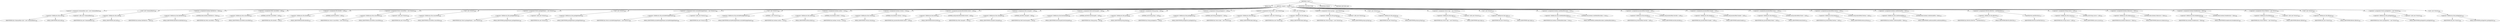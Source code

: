digraph "&lt;init&gt;" {  
"4816" [label = <(METHOD,&lt;init&gt;)> ]
"4817" [label = <(PARAM,this)> ]
"4818" [label = <(BLOCK,&lt;empty&gt;,&lt;empty&gt;)> ]
"4819" [label = <(&lt;operator&gt;.assignment,Commandline cmd = new Commandline())<SUB>395</SUB>> ]
"4820" [label = <(&lt;operator&gt;.fieldAccess,this.cmd)<SUB>395</SUB>> ]
"4821" [label = <(IDENTIFIER,this,Commandline cmd = new Commandline())<SUB>395</SUB>> ]
"4822" [label = <(FIELD_IDENTIFIER,cmd,cmd)<SUB>395</SUB>> ]
"4823" [label = <(&lt;operator&gt;.alloc,new Commandline())<SUB>395</SUB>> ]
"4824" [label = <(&lt;init&gt;,new Commandline())<SUB>395</SUB>> ]
"4825" [label = <(&lt;operator&gt;.fieldAccess,this.cmd)<SUB>395</SUB>> ]
"4826" [label = <(IDENTIFIER,this,new Commandline())<SUB>395</SUB>> ]
"4827" [label = <(FIELD_IDENTIFIER,cmd,cmd)<SUB>395</SUB>> ]
"4828" [label = <(&lt;operator&gt;.assignment,boolean failOnError = false)<SUB>455</SUB>> ]
"4829" [label = <(&lt;operator&gt;.fieldAccess,this.failOnError)<SUB>455</SUB>> ]
"4830" [label = <(IDENTIFIER,this,boolean failOnError = false)<SUB>455</SUB>> ]
"4831" [label = <(FIELD_IDENTIFIER,failOnError,failOnError)<SUB>455</SUB>> ]
"4832" [label = <(LITERAL,false,boolean failOnError = false)<SUB>455</SUB>> ]
"4833" [label = <(&lt;operator&gt;.assignment,Path sourcePath = null)<SUB>456</SUB>> ]
"4834" [label = <(&lt;operator&gt;.fieldAccess,this.sourcePath)<SUB>456</SUB>> ]
"4835" [label = <(IDENTIFIER,this,Path sourcePath = null)<SUB>456</SUB>> ]
"4836" [label = <(FIELD_IDENTIFIER,sourcePath,sourcePath)<SUB>456</SUB>> ]
"4837" [label = <(LITERAL,null,Path sourcePath = null)<SUB>456</SUB>> ]
"4838" [label = <(&lt;operator&gt;.assignment,File destDir = null)<SUB>457</SUB>> ]
"4839" [label = <(&lt;operator&gt;.fieldAccess,this.destDir)<SUB>457</SUB>> ]
"4840" [label = <(IDENTIFIER,this,File destDir = null)<SUB>457</SUB>> ]
"4841" [label = <(FIELD_IDENTIFIER,destDir,destDir)<SUB>457</SUB>> ]
"4842" [label = <(LITERAL,null,File destDir = null)<SUB>457</SUB>> ]
"4843" [label = <(&lt;operator&gt;.assignment,Vector sourceFiles = new Vector())<SUB>458</SUB>> ]
"4844" [label = <(&lt;operator&gt;.fieldAccess,this.sourceFiles)<SUB>458</SUB>> ]
"4845" [label = <(IDENTIFIER,this,Vector sourceFiles = new Vector())<SUB>458</SUB>> ]
"4846" [label = <(FIELD_IDENTIFIER,sourceFiles,sourceFiles)<SUB>458</SUB>> ]
"4847" [label = <(&lt;operator&gt;.alloc,new Vector())<SUB>458</SUB>> ]
"4848" [label = <(&lt;init&gt;,new Vector())<SUB>458</SUB>> ]
"4849" [label = <(&lt;operator&gt;.fieldAccess,this.sourceFiles)<SUB>458</SUB>> ]
"4850" [label = <(IDENTIFIER,this,new Vector())<SUB>458</SUB>> ]
"4851" [label = <(FIELD_IDENTIFIER,sourceFiles,sourceFiles)<SUB>458</SUB>> ]
"4852" [label = <(&lt;operator&gt;.assignment,Vector packageNames = new Vector())<SUB>459</SUB>> ]
"4853" [label = <(&lt;operator&gt;.fieldAccess,this.packageNames)<SUB>459</SUB>> ]
"4854" [label = <(IDENTIFIER,this,Vector packageNames = new Vector())<SUB>459</SUB>> ]
"4855" [label = <(FIELD_IDENTIFIER,packageNames,packageNames)<SUB>459</SUB>> ]
"4856" [label = <(&lt;operator&gt;.alloc,new Vector())<SUB>459</SUB>> ]
"4857" [label = <(&lt;init&gt;,new Vector())<SUB>459</SUB>> ]
"4858" [label = <(&lt;operator&gt;.fieldAccess,this.packageNames)<SUB>459</SUB>> ]
"4859" [label = <(IDENTIFIER,this,new Vector())<SUB>459</SUB>> ]
"4860" [label = <(FIELD_IDENTIFIER,packageNames,packageNames)<SUB>459</SUB>> ]
"4861" [label = <(&lt;operator&gt;.assignment,Vector excludePackageNames = new Vector(1))<SUB>460</SUB>> ]
"4862" [label = <(&lt;operator&gt;.fieldAccess,this.excludePackageNames)<SUB>460</SUB>> ]
"4863" [label = <(IDENTIFIER,this,Vector excludePackageNames = new Vector(1))<SUB>460</SUB>> ]
"4864" [label = <(FIELD_IDENTIFIER,excludePackageNames,excludePackageNames)<SUB>460</SUB>> ]
"4865" [label = <(&lt;operator&gt;.alloc,new Vector(1))<SUB>460</SUB>> ]
"4866" [label = <(&lt;init&gt;,new Vector(1))<SUB>460</SUB>> ]
"4867" [label = <(&lt;operator&gt;.fieldAccess,this.excludePackageNames)<SUB>460</SUB>> ]
"4868" [label = <(IDENTIFIER,this,new Vector(1))<SUB>460</SUB>> ]
"4869" [label = <(FIELD_IDENTIFIER,excludePackageNames,excludePackageNames)<SUB>460</SUB>> ]
"4870" [label = <(LITERAL,1,new Vector(1))<SUB>460</SUB>> ]
"4871" [label = <(&lt;operator&gt;.assignment,boolean author = true)<SUB>461</SUB>> ]
"4872" [label = <(&lt;operator&gt;.fieldAccess,this.author)<SUB>461</SUB>> ]
"4873" [label = <(IDENTIFIER,this,boolean author = true)<SUB>461</SUB>> ]
"4874" [label = <(FIELD_IDENTIFIER,author,author)<SUB>461</SUB>> ]
"4875" [label = <(LITERAL,true,boolean author = true)<SUB>461</SUB>> ]
"4876" [label = <(&lt;operator&gt;.assignment,boolean version = true)<SUB>462</SUB>> ]
"4877" [label = <(&lt;operator&gt;.fieldAccess,this.version)<SUB>462</SUB>> ]
"4878" [label = <(IDENTIFIER,this,boolean version = true)<SUB>462</SUB>> ]
"4879" [label = <(FIELD_IDENTIFIER,version,version)<SUB>462</SUB>> ]
"4880" [label = <(LITERAL,true,boolean version = true)<SUB>462</SUB>> ]
"4881" [label = <(&lt;operator&gt;.assignment,Javadoc$DocletInfo doclet = null)<SUB>463</SUB>> ]
"4882" [label = <(&lt;operator&gt;.fieldAccess,this.doclet)<SUB>463</SUB>> ]
"4883" [label = <(IDENTIFIER,this,Javadoc$DocletInfo doclet = null)<SUB>463</SUB>> ]
"4884" [label = <(FIELD_IDENTIFIER,doclet,doclet)<SUB>463</SUB>> ]
"4885" [label = <(LITERAL,null,Javadoc$DocletInfo doclet = null)<SUB>463</SUB>> ]
"4886" [label = <(&lt;operator&gt;.assignment,Path classpath = null)<SUB>464</SUB>> ]
"4887" [label = <(&lt;operator&gt;.fieldAccess,this.classpath)<SUB>464</SUB>> ]
"4888" [label = <(IDENTIFIER,this,Path classpath = null)<SUB>464</SUB>> ]
"4889" [label = <(FIELD_IDENTIFIER,classpath,classpath)<SUB>464</SUB>> ]
"4890" [label = <(LITERAL,null,Path classpath = null)<SUB>464</SUB>> ]
"4891" [label = <(&lt;operator&gt;.assignment,Path bootclasspath = null)<SUB>465</SUB>> ]
"4892" [label = <(&lt;operator&gt;.fieldAccess,this.bootclasspath)<SUB>465</SUB>> ]
"4893" [label = <(IDENTIFIER,this,Path bootclasspath = null)<SUB>465</SUB>> ]
"4894" [label = <(FIELD_IDENTIFIER,bootclasspath,bootclasspath)<SUB>465</SUB>> ]
"4895" [label = <(LITERAL,null,Path bootclasspath = null)<SUB>465</SUB>> ]
"4896" [label = <(&lt;operator&gt;.assignment,String group = null)<SUB>466</SUB>> ]
"4897" [label = <(&lt;operator&gt;.fieldAccess,this.group)<SUB>466</SUB>> ]
"4898" [label = <(IDENTIFIER,this,String group = null)<SUB>466</SUB>> ]
"4899" [label = <(FIELD_IDENTIFIER,group,group)<SUB>466</SUB>> ]
"4900" [label = <(LITERAL,null,String group = null)<SUB>466</SUB>> ]
"4901" [label = <(&lt;operator&gt;.assignment,String packageList = null)<SUB>467</SUB>> ]
"4902" [label = <(&lt;operator&gt;.fieldAccess,this.packageList)<SUB>467</SUB>> ]
"4903" [label = <(IDENTIFIER,this,String packageList = null)<SUB>467</SUB>> ]
"4904" [label = <(FIELD_IDENTIFIER,packageList,packageList)<SUB>467</SUB>> ]
"4905" [label = <(LITERAL,null,String packageList = null)<SUB>467</SUB>> ]
"4906" [label = <(&lt;operator&gt;.assignment,Vector links = new Vector())<SUB>468</SUB>> ]
"4907" [label = <(&lt;operator&gt;.fieldAccess,this.links)<SUB>468</SUB>> ]
"4908" [label = <(IDENTIFIER,this,Vector links = new Vector())<SUB>468</SUB>> ]
"4909" [label = <(FIELD_IDENTIFIER,links,links)<SUB>468</SUB>> ]
"4910" [label = <(&lt;operator&gt;.alloc,new Vector())<SUB>468</SUB>> ]
"4911" [label = <(&lt;init&gt;,new Vector())<SUB>468</SUB>> ]
"4912" [label = <(&lt;operator&gt;.fieldAccess,this.links)<SUB>468</SUB>> ]
"4913" [label = <(IDENTIFIER,this,new Vector())<SUB>468</SUB>> ]
"4914" [label = <(FIELD_IDENTIFIER,links,links)<SUB>468</SUB>> ]
"4915" [label = <(&lt;operator&gt;.assignment,Vector groups = new Vector())<SUB>469</SUB>> ]
"4916" [label = <(&lt;operator&gt;.fieldAccess,this.groups)<SUB>469</SUB>> ]
"4917" [label = <(IDENTIFIER,this,Vector groups = new Vector())<SUB>469</SUB>> ]
"4918" [label = <(FIELD_IDENTIFIER,groups,groups)<SUB>469</SUB>> ]
"4919" [label = <(&lt;operator&gt;.alloc,new Vector())<SUB>469</SUB>> ]
"4920" [label = <(&lt;init&gt;,new Vector())<SUB>469</SUB>> ]
"4921" [label = <(&lt;operator&gt;.fieldAccess,this.groups)<SUB>469</SUB>> ]
"4922" [label = <(IDENTIFIER,this,new Vector())<SUB>469</SUB>> ]
"4923" [label = <(FIELD_IDENTIFIER,groups,groups)<SUB>469</SUB>> ]
"4924" [label = <(&lt;operator&gt;.assignment,Vector tags = new Vector())<SUB>470</SUB>> ]
"4925" [label = <(&lt;operator&gt;.fieldAccess,this.tags)<SUB>470</SUB>> ]
"4926" [label = <(IDENTIFIER,this,Vector tags = new Vector())<SUB>470</SUB>> ]
"4927" [label = <(FIELD_IDENTIFIER,tags,tags)<SUB>470</SUB>> ]
"4928" [label = <(&lt;operator&gt;.alloc,new Vector())<SUB>470</SUB>> ]
"4929" [label = <(&lt;init&gt;,new Vector())<SUB>470</SUB>> ]
"4930" [label = <(&lt;operator&gt;.fieldAccess,this.tags)<SUB>470</SUB>> ]
"4931" [label = <(IDENTIFIER,this,new Vector())<SUB>470</SUB>> ]
"4932" [label = <(FIELD_IDENTIFIER,tags,tags)<SUB>470</SUB>> ]
"4933" [label = <(&lt;operator&gt;.assignment,boolean useDefaultExcludes = true)<SUB>471</SUB>> ]
"4934" [label = <(&lt;operator&gt;.fieldAccess,this.useDefaultExcludes)<SUB>471</SUB>> ]
"4935" [label = <(IDENTIFIER,this,boolean useDefaultExcludes = true)<SUB>471</SUB>> ]
"4936" [label = <(FIELD_IDENTIFIER,useDefaultExcludes,useDefaultExcludes)<SUB>471</SUB>> ]
"4937" [label = <(LITERAL,true,boolean useDefaultExcludes = true)<SUB>471</SUB>> ]
"4938" [label = <(&lt;operator&gt;.assignment,Javadoc$Html doctitle = null)<SUB>472</SUB>> ]
"4939" [label = <(&lt;operator&gt;.fieldAccess,this.doctitle)<SUB>472</SUB>> ]
"4940" [label = <(IDENTIFIER,this,Javadoc$Html doctitle = null)<SUB>472</SUB>> ]
"4941" [label = <(FIELD_IDENTIFIER,doctitle,doctitle)<SUB>472</SUB>> ]
"4942" [label = <(LITERAL,null,Javadoc$Html doctitle = null)<SUB>472</SUB>> ]
"4943" [label = <(&lt;operator&gt;.assignment,Javadoc$Html header = null)<SUB>473</SUB>> ]
"4944" [label = <(&lt;operator&gt;.fieldAccess,this.header)<SUB>473</SUB>> ]
"4945" [label = <(IDENTIFIER,this,Javadoc$Html header = null)<SUB>473</SUB>> ]
"4946" [label = <(FIELD_IDENTIFIER,header,header)<SUB>473</SUB>> ]
"4947" [label = <(LITERAL,null,Javadoc$Html header = null)<SUB>473</SUB>> ]
"4948" [label = <(&lt;operator&gt;.assignment,Javadoc$Html footer = null)<SUB>474</SUB>> ]
"4949" [label = <(&lt;operator&gt;.fieldAccess,this.footer)<SUB>474</SUB>> ]
"4950" [label = <(IDENTIFIER,this,Javadoc$Html footer = null)<SUB>474</SUB>> ]
"4951" [label = <(FIELD_IDENTIFIER,footer,footer)<SUB>474</SUB>> ]
"4952" [label = <(LITERAL,null,Javadoc$Html footer = null)<SUB>474</SUB>> ]
"4953" [label = <(&lt;operator&gt;.assignment,Javadoc$Html bottom = null)<SUB>475</SUB>> ]
"4954" [label = <(&lt;operator&gt;.fieldAccess,this.bottom)<SUB>475</SUB>> ]
"4955" [label = <(IDENTIFIER,this,Javadoc$Html bottom = null)<SUB>475</SUB>> ]
"4956" [label = <(FIELD_IDENTIFIER,bottom,bottom)<SUB>475</SUB>> ]
"4957" [label = <(LITERAL,null,Javadoc$Html bottom = null)<SUB>475</SUB>> ]
"4958" [label = <(&lt;operator&gt;.assignment,boolean useExternalFile = false)<SUB>476</SUB>> ]
"4959" [label = <(&lt;operator&gt;.fieldAccess,this.useExternalFile)<SUB>476</SUB>> ]
"4960" [label = <(IDENTIFIER,this,boolean useExternalFile = false)<SUB>476</SUB>> ]
"4961" [label = <(FIELD_IDENTIFIER,useExternalFile,useExternalFile)<SUB>476</SUB>> ]
"4962" [label = <(LITERAL,false,boolean useExternalFile = false)<SUB>476</SUB>> ]
"4963" [label = <(&lt;operator&gt;.assignment,FileUtils fileUtils = newFileUtils())<SUB>477</SUB>> ]
"4964" [label = <(&lt;operator&gt;.fieldAccess,this.fileUtils)<SUB>477</SUB>> ]
"4965" [label = <(IDENTIFIER,this,FileUtils fileUtils = newFileUtils())<SUB>477</SUB>> ]
"4966" [label = <(FIELD_IDENTIFIER,fileUtils,fileUtils)<SUB>477</SUB>> ]
"4967" [label = <(newFileUtils,newFileUtils())<SUB>477</SUB>> ]
"4968" [label = <(IDENTIFIER,FileUtils,newFileUtils())<SUB>477</SUB>> ]
"4969" [label = <(&lt;operator&gt;.assignment,String source = null)<SUB>478</SUB>> ]
"4970" [label = <(&lt;operator&gt;.fieldAccess,this.source)<SUB>478</SUB>> ]
"4971" [label = <(IDENTIFIER,this,String source = null)<SUB>478</SUB>> ]
"4972" [label = <(FIELD_IDENTIFIER,source,source)<SUB>478</SUB>> ]
"4973" [label = <(LITERAL,null,String source = null)<SUB>478</SUB>> ]
"4974" [label = <(&lt;operator&gt;.assignment,boolean linksource = false)<SUB>479</SUB>> ]
"4975" [label = <(&lt;operator&gt;.fieldAccess,this.linksource)<SUB>479</SUB>> ]
"4976" [label = <(IDENTIFIER,this,boolean linksource = false)<SUB>479</SUB>> ]
"4977" [label = <(FIELD_IDENTIFIER,linksource,linksource)<SUB>479</SUB>> ]
"4978" [label = <(LITERAL,false,boolean linksource = false)<SUB>479</SUB>> ]
"4979" [label = <(&lt;operator&gt;.assignment,boolean breakiterator = false)<SUB>480</SUB>> ]
"4980" [label = <(&lt;operator&gt;.fieldAccess,this.breakiterator)<SUB>480</SUB>> ]
"4981" [label = <(IDENTIFIER,this,boolean breakiterator = false)<SUB>480</SUB>> ]
"4982" [label = <(FIELD_IDENTIFIER,breakiterator,breakiterator)<SUB>480</SUB>> ]
"4983" [label = <(LITERAL,false,boolean breakiterator = false)<SUB>480</SUB>> ]
"4984" [label = <(&lt;operator&gt;.assignment,Vector fileSets = new Vector())<SUB>483</SUB>> ]
"4985" [label = <(&lt;operator&gt;.fieldAccess,this.fileSets)<SUB>483</SUB>> ]
"4986" [label = <(IDENTIFIER,this,Vector fileSets = new Vector())<SUB>483</SUB>> ]
"4987" [label = <(FIELD_IDENTIFIER,fileSets,fileSets)<SUB>483</SUB>> ]
"4988" [label = <(&lt;operator&gt;.alloc,new Vector())<SUB>483</SUB>> ]
"4989" [label = <(&lt;init&gt;,new Vector())<SUB>483</SUB>> ]
"4990" [label = <(&lt;operator&gt;.fieldAccess,this.fileSets)<SUB>483</SUB>> ]
"4991" [label = <(IDENTIFIER,this,new Vector())<SUB>483</SUB>> ]
"4992" [label = <(FIELD_IDENTIFIER,fileSets,fileSets)<SUB>483</SUB>> ]
"4993" [label = <(&lt;operator&gt;.assignment,Vector packageSets = new Vector())<SUB>484</SUB>> ]
"4994" [label = <(&lt;operator&gt;.fieldAccess,this.packageSets)<SUB>484</SUB>> ]
"4995" [label = <(IDENTIFIER,this,Vector packageSets = new Vector())<SUB>484</SUB>> ]
"4996" [label = <(FIELD_IDENTIFIER,packageSets,packageSets)<SUB>484</SUB>> ]
"4997" [label = <(&lt;operator&gt;.alloc,new Vector())<SUB>484</SUB>> ]
"4998" [label = <(&lt;init&gt;,new Vector())<SUB>484</SUB>> ]
"4999" [label = <(&lt;operator&gt;.fieldAccess,this.packageSets)<SUB>484</SUB>> ]
"5000" [label = <(IDENTIFIER,this,new Vector())<SUB>484</SUB>> ]
"5001" [label = <(FIELD_IDENTIFIER,packageSets,packageSets)<SUB>484</SUB>> ]
"5002" [label = <(MODIFIER,CONSTRUCTOR)> ]
"5003" [label = <(MODIFIER,PUBLIC)> ]
"5004" [label = <(METHOD_RETURN,void)> ]
  "4816" -> "4817" 
  "4816" -> "4818" 
  "4816" -> "5002" 
  "4816" -> "5003" 
  "4816" -> "5004" 
  "4818" -> "4819" 
  "4818" -> "4824" 
  "4818" -> "4828" 
  "4818" -> "4833" 
  "4818" -> "4838" 
  "4818" -> "4843" 
  "4818" -> "4848" 
  "4818" -> "4852" 
  "4818" -> "4857" 
  "4818" -> "4861" 
  "4818" -> "4866" 
  "4818" -> "4871" 
  "4818" -> "4876" 
  "4818" -> "4881" 
  "4818" -> "4886" 
  "4818" -> "4891" 
  "4818" -> "4896" 
  "4818" -> "4901" 
  "4818" -> "4906" 
  "4818" -> "4911" 
  "4818" -> "4915" 
  "4818" -> "4920" 
  "4818" -> "4924" 
  "4818" -> "4929" 
  "4818" -> "4933" 
  "4818" -> "4938" 
  "4818" -> "4943" 
  "4818" -> "4948" 
  "4818" -> "4953" 
  "4818" -> "4958" 
  "4818" -> "4963" 
  "4818" -> "4969" 
  "4818" -> "4974" 
  "4818" -> "4979" 
  "4818" -> "4984" 
  "4818" -> "4989" 
  "4818" -> "4993" 
  "4818" -> "4998" 
  "4819" -> "4820" 
  "4819" -> "4823" 
  "4820" -> "4821" 
  "4820" -> "4822" 
  "4824" -> "4825" 
  "4825" -> "4826" 
  "4825" -> "4827" 
  "4828" -> "4829" 
  "4828" -> "4832" 
  "4829" -> "4830" 
  "4829" -> "4831" 
  "4833" -> "4834" 
  "4833" -> "4837" 
  "4834" -> "4835" 
  "4834" -> "4836" 
  "4838" -> "4839" 
  "4838" -> "4842" 
  "4839" -> "4840" 
  "4839" -> "4841" 
  "4843" -> "4844" 
  "4843" -> "4847" 
  "4844" -> "4845" 
  "4844" -> "4846" 
  "4848" -> "4849" 
  "4849" -> "4850" 
  "4849" -> "4851" 
  "4852" -> "4853" 
  "4852" -> "4856" 
  "4853" -> "4854" 
  "4853" -> "4855" 
  "4857" -> "4858" 
  "4858" -> "4859" 
  "4858" -> "4860" 
  "4861" -> "4862" 
  "4861" -> "4865" 
  "4862" -> "4863" 
  "4862" -> "4864" 
  "4866" -> "4867" 
  "4866" -> "4870" 
  "4867" -> "4868" 
  "4867" -> "4869" 
  "4871" -> "4872" 
  "4871" -> "4875" 
  "4872" -> "4873" 
  "4872" -> "4874" 
  "4876" -> "4877" 
  "4876" -> "4880" 
  "4877" -> "4878" 
  "4877" -> "4879" 
  "4881" -> "4882" 
  "4881" -> "4885" 
  "4882" -> "4883" 
  "4882" -> "4884" 
  "4886" -> "4887" 
  "4886" -> "4890" 
  "4887" -> "4888" 
  "4887" -> "4889" 
  "4891" -> "4892" 
  "4891" -> "4895" 
  "4892" -> "4893" 
  "4892" -> "4894" 
  "4896" -> "4897" 
  "4896" -> "4900" 
  "4897" -> "4898" 
  "4897" -> "4899" 
  "4901" -> "4902" 
  "4901" -> "4905" 
  "4902" -> "4903" 
  "4902" -> "4904" 
  "4906" -> "4907" 
  "4906" -> "4910" 
  "4907" -> "4908" 
  "4907" -> "4909" 
  "4911" -> "4912" 
  "4912" -> "4913" 
  "4912" -> "4914" 
  "4915" -> "4916" 
  "4915" -> "4919" 
  "4916" -> "4917" 
  "4916" -> "4918" 
  "4920" -> "4921" 
  "4921" -> "4922" 
  "4921" -> "4923" 
  "4924" -> "4925" 
  "4924" -> "4928" 
  "4925" -> "4926" 
  "4925" -> "4927" 
  "4929" -> "4930" 
  "4930" -> "4931" 
  "4930" -> "4932" 
  "4933" -> "4934" 
  "4933" -> "4937" 
  "4934" -> "4935" 
  "4934" -> "4936" 
  "4938" -> "4939" 
  "4938" -> "4942" 
  "4939" -> "4940" 
  "4939" -> "4941" 
  "4943" -> "4944" 
  "4943" -> "4947" 
  "4944" -> "4945" 
  "4944" -> "4946" 
  "4948" -> "4949" 
  "4948" -> "4952" 
  "4949" -> "4950" 
  "4949" -> "4951" 
  "4953" -> "4954" 
  "4953" -> "4957" 
  "4954" -> "4955" 
  "4954" -> "4956" 
  "4958" -> "4959" 
  "4958" -> "4962" 
  "4959" -> "4960" 
  "4959" -> "4961" 
  "4963" -> "4964" 
  "4963" -> "4967" 
  "4964" -> "4965" 
  "4964" -> "4966" 
  "4967" -> "4968" 
  "4969" -> "4970" 
  "4969" -> "4973" 
  "4970" -> "4971" 
  "4970" -> "4972" 
  "4974" -> "4975" 
  "4974" -> "4978" 
  "4975" -> "4976" 
  "4975" -> "4977" 
  "4979" -> "4980" 
  "4979" -> "4983" 
  "4980" -> "4981" 
  "4980" -> "4982" 
  "4984" -> "4985" 
  "4984" -> "4988" 
  "4985" -> "4986" 
  "4985" -> "4987" 
  "4989" -> "4990" 
  "4990" -> "4991" 
  "4990" -> "4992" 
  "4993" -> "4994" 
  "4993" -> "4997" 
  "4994" -> "4995" 
  "4994" -> "4996" 
  "4998" -> "4999" 
  "4999" -> "5000" 
  "4999" -> "5001" 
}
